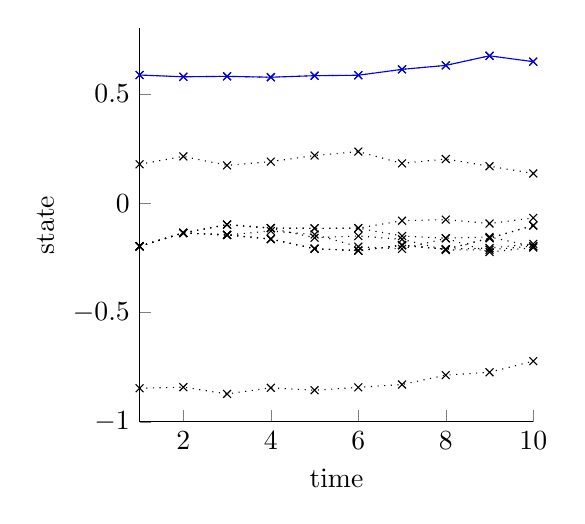 % This file was created by matlab2tikz v0.4.4 running on MATLAB 8.3.
% Copyright (c) 2008--2013, Nico Schlömer <nico.schloemer@gmail.com>
% All rights reserved.
% 
% The latest updates can be retrieved from
%   http://www.mathworks.com/matlabcentral/fileexchange/22022-matlab2tikz
% where you can also make suggestions and rate matlab2tikz.
% 
\begin{tikzpicture}

\begin{axis}[%
width=5cm,
height=5cm,
scale only axis,
xmin=1,
xmax=10,
xlabel={time},
ymin=-1,
ymax=0.8,
ylabel={state},
axis x line*=bottom,
axis y line*=left
]
\addplot [
color=black,
dotted,
mark=x,
mark options={solid},
forget plot
]
table[row sep=crcr]{
1 -0.846\\
2 -0.841\\
3 -0.872\\
4 -0.844\\
5 -0.855\\
6 -0.842\\
7 -0.829\\
8 -0.786\\
9 -0.773\\
10 -0.722\\
};
\addplot [
color=black,
dotted,
mark=x,
mark options={solid},
forget plot
]
table[row sep=crcr]{
1 0.178\\
2 0.214\\
3 0.173\\
4 0.19\\
5 0.218\\
6 0.236\\
7 0.182\\
8 0.202\\
9 0.169\\
10 0.136\\
};
\addplot [
color=black,
dotted,
mark=x,
mark options={solid},
forget plot
]
table[row sep=crcr]{
1 -0.197\\
2 -0.136\\
3 -0.145\\
4 -0.164\\
5 -0.208\\
6 -0.217\\
7 -0.192\\
8 -0.211\\
9 -0.16\\
10 -0.102\\
};
\addplot [
color=black,
dotted,
mark=x,
mark options={solid},
forget plot
]
table[row sep=crcr]{
1 -0.197\\
2 -0.136\\
3 -0.145\\
4 -0.164\\
5 -0.208\\
6 -0.217\\
7 -0.192\\
8 -0.211\\
9 -0.16\\
10 -0.102\\
};
\addplot [
color=black,
dotted,
mark=x,
mark options={solid},
forget plot
]
table[row sep=crcr]{
1 -0.197\\
2 -0.136\\
3 -0.145\\
4 -0.164\\
5 -0.208\\
6 -0.217\\
7 -0.192\\
8 -0.21\\
9 -0.205\\
10 -0.186\\
};
\addplot [
color=black,
dotted,
mark=x,
mark options={solid},
forget plot
]
table[row sep=crcr]{
1 -0.197\\
2 -0.136\\
3 -0.145\\
4 -0.127\\
5 -0.143\\
6 -0.199\\
7 -0.209\\
8 -0.161\\
9 -0.223\\
10 -0.203\\
};
\addplot [
color=black,
dotted,
mark=x,
mark options={solid},
forget plot
]
table[row sep=crcr]{
1 -0.197\\
2 -0.136\\
3 -0.098\\
4 -0.114\\
5 -0.115\\
6 -0.114\\
7 -0.15\\
8 -0.16\\
9 -0.154\\
10 -0.198\\
};
\addplot [
color=black,
dotted,
mark=x,
mark options={solid},
forget plot
]
table[row sep=crcr]{
1 -0.197\\
2 -0.136\\
3 -0.098\\
4 -0.114\\
5 -0.115\\
6 -0.114\\
7 -0.08\\
8 -0.075\\
9 -0.093\\
10 -0.067\\
};
\addplot [
color=black,
dotted,
mark=x,
mark options={solid},
forget plot
]
table[row sep=crcr]{
1 -0.197\\
2 -0.136\\
3 -0.098\\
4 -0.114\\
5 -0.158\\
6 -0.15\\
7 -0.165\\
8 -0.214\\
9 -0.213\\
10 -0.196\\
};
\addplot [
color=black,
dotted,
mark=x,
mark options={solid},
forget plot
]
table[row sep=crcr]{
1 0.586\\
2 0.578\\
3 0.58\\
4 0.576\\
5 0.583\\
6 0.585\\
7 0.612\\
8 0.63\\
9 0.674\\
10 0.647\\
};
\addplot [
color=blue,
solid,
mark=x,
mark options={solid},
forget plot
]
table[row sep=crcr]{
1 0.586\\
2 0.578\\
3 0.58\\
4 0.576\\
5 0.583\\
6 0.585\\
7 0.612\\
8 0.63\\
9 0.674\\
10 0.647\\
};
\end{axis}
\end{tikzpicture}%